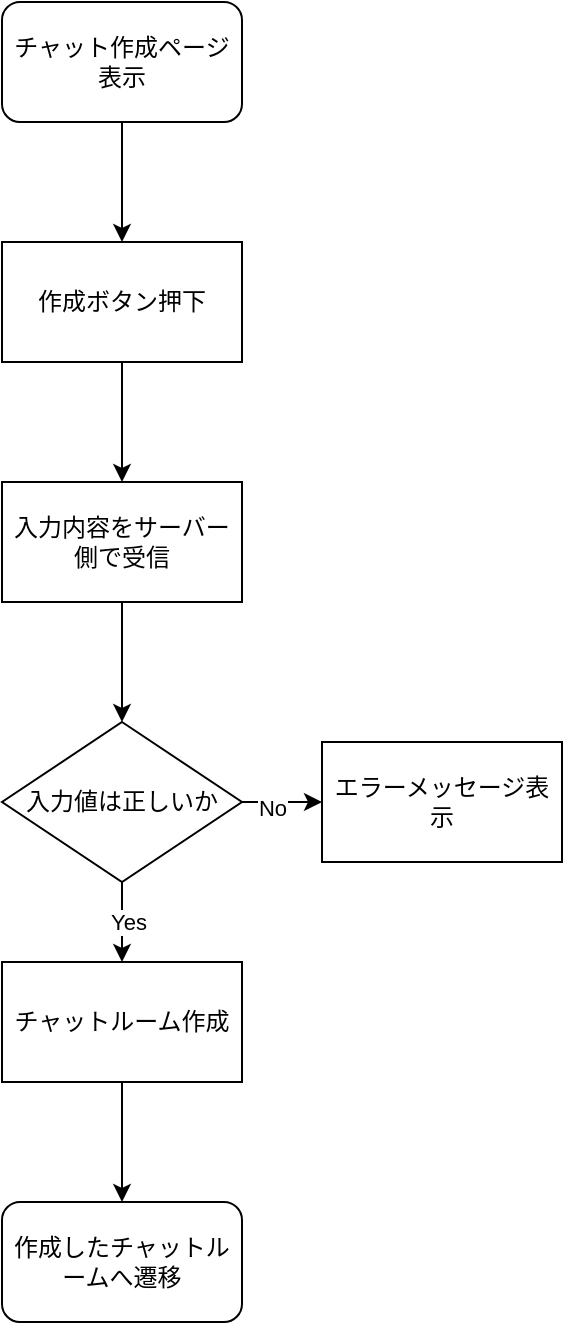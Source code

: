 <mxfile>
    <diagram id="ipmvA3patCHID84X01z2" name="ページ1">
        <mxGraphModel dx="1042" dy="585" grid="1" gridSize="10" guides="1" tooltips="1" connect="1" arrows="1" fold="1" page="1" pageScale="1" pageWidth="827" pageHeight="1169" math="0" shadow="0">
            <root>
                <mxCell id="0"/>
                <mxCell id="1" parent="0"/>
                <mxCell id="4" style="edgeStyle=none;html=1;entryX=0.5;entryY=0;entryDx=0;entryDy=0;" edge="1" parent="1" source="2" target="3">
                    <mxGeometry relative="1" as="geometry"/>
                </mxCell>
                <mxCell id="2" value="チャット作成ページ表示" style="rounded=1;whiteSpace=wrap;html=1;" vertex="1" parent="1">
                    <mxGeometry x="40" y="40" width="120" height="60" as="geometry"/>
                </mxCell>
                <mxCell id="7" style="edgeStyle=none;html=1;entryX=0.5;entryY=0;entryDx=0;entryDy=0;" edge="1" parent="1" source="3" target="6">
                    <mxGeometry relative="1" as="geometry"/>
                </mxCell>
                <mxCell id="3" value="作成ボタン押下" style="rounded=0;whiteSpace=wrap;html=1;" vertex="1" parent="1">
                    <mxGeometry x="40" y="160" width="120" height="60" as="geometry"/>
                </mxCell>
                <mxCell id="9" style="edgeStyle=none;html=1;entryX=0.5;entryY=0;entryDx=0;entryDy=0;" edge="1" parent="1" source="6" target="8">
                    <mxGeometry relative="1" as="geometry"/>
                </mxCell>
                <mxCell id="6" value="入力内容をサーバー側で受信" style="rounded=0;whiteSpace=wrap;html=1;" vertex="1" parent="1">
                    <mxGeometry x="40" y="280" width="120" height="60" as="geometry"/>
                </mxCell>
                <mxCell id="11" style="edgeStyle=none;html=1;entryX=0;entryY=0.5;entryDx=0;entryDy=0;" edge="1" parent="1" source="8" target="10">
                    <mxGeometry relative="1" as="geometry"/>
                </mxCell>
                <mxCell id="14" value="No" style="edgeLabel;html=1;align=center;verticalAlign=middle;resizable=0;points=[];" vertex="1" connectable="0" parent="11">
                    <mxGeometry x="-0.25" y="-3" relative="1" as="geometry">
                        <mxPoint as="offset"/>
                    </mxGeometry>
                </mxCell>
                <mxCell id="13" style="edgeStyle=none;html=1;entryX=0.5;entryY=0;entryDx=0;entryDy=0;" edge="1" parent="1" source="8" target="12">
                    <mxGeometry relative="1" as="geometry"/>
                </mxCell>
                <mxCell id="15" value="Yes" style="edgeLabel;html=1;align=center;verticalAlign=middle;resizable=0;points=[];" vertex="1" connectable="0" parent="13">
                    <mxGeometry y="3" relative="1" as="geometry">
                        <mxPoint as="offset"/>
                    </mxGeometry>
                </mxCell>
                <mxCell id="8" value="入力値は正しいか" style="rhombus;whiteSpace=wrap;html=1;" vertex="1" parent="1">
                    <mxGeometry x="40" y="400" width="120" height="80" as="geometry"/>
                </mxCell>
                <mxCell id="10" value="エラーメッセージ表示" style="rounded=0;whiteSpace=wrap;html=1;" vertex="1" parent="1">
                    <mxGeometry x="200" y="410" width="120" height="60" as="geometry"/>
                </mxCell>
                <mxCell id="17" style="edgeStyle=none;html=1;entryX=0.5;entryY=0;entryDx=0;entryDy=0;" edge="1" parent="1" source="12" target="16">
                    <mxGeometry relative="1" as="geometry"/>
                </mxCell>
                <mxCell id="12" value="チャットルーム作成" style="rounded=0;whiteSpace=wrap;html=1;" vertex="1" parent="1">
                    <mxGeometry x="40" y="520" width="120" height="60" as="geometry"/>
                </mxCell>
                <mxCell id="16" value="作成したチャットルームへ遷移" style="rounded=1;whiteSpace=wrap;html=1;" vertex="1" parent="1">
                    <mxGeometry x="40" y="640" width="120" height="60" as="geometry"/>
                </mxCell>
            </root>
        </mxGraphModel>
    </diagram>
</mxfile>